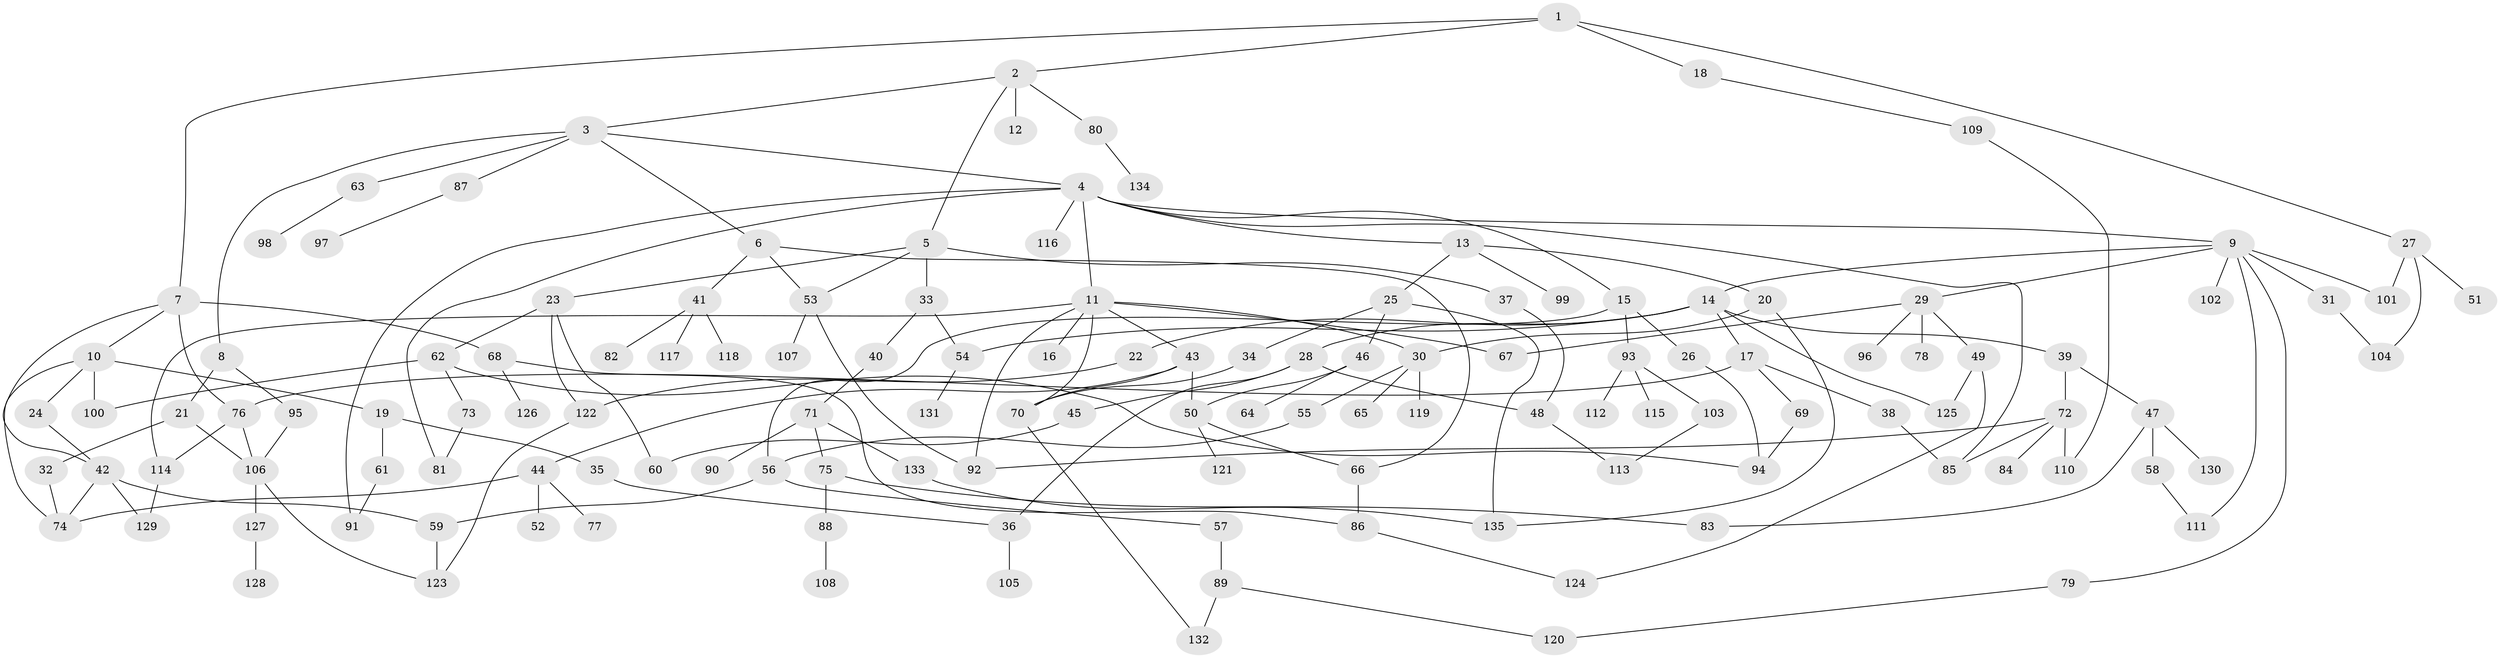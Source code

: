 // Generated by graph-tools (version 1.1) at 2025/13/03/09/25 04:13:36]
// undirected, 135 vertices, 181 edges
graph export_dot {
graph [start="1"]
  node [color=gray90,style=filled];
  1;
  2;
  3;
  4;
  5;
  6;
  7;
  8;
  9;
  10;
  11;
  12;
  13;
  14;
  15;
  16;
  17;
  18;
  19;
  20;
  21;
  22;
  23;
  24;
  25;
  26;
  27;
  28;
  29;
  30;
  31;
  32;
  33;
  34;
  35;
  36;
  37;
  38;
  39;
  40;
  41;
  42;
  43;
  44;
  45;
  46;
  47;
  48;
  49;
  50;
  51;
  52;
  53;
  54;
  55;
  56;
  57;
  58;
  59;
  60;
  61;
  62;
  63;
  64;
  65;
  66;
  67;
  68;
  69;
  70;
  71;
  72;
  73;
  74;
  75;
  76;
  77;
  78;
  79;
  80;
  81;
  82;
  83;
  84;
  85;
  86;
  87;
  88;
  89;
  90;
  91;
  92;
  93;
  94;
  95;
  96;
  97;
  98;
  99;
  100;
  101;
  102;
  103;
  104;
  105;
  106;
  107;
  108;
  109;
  110;
  111;
  112;
  113;
  114;
  115;
  116;
  117;
  118;
  119;
  120;
  121;
  122;
  123;
  124;
  125;
  126;
  127;
  128;
  129;
  130;
  131;
  132;
  133;
  134;
  135;
  1 -- 2;
  1 -- 7;
  1 -- 18;
  1 -- 27;
  2 -- 3;
  2 -- 5;
  2 -- 12;
  2 -- 80;
  3 -- 4;
  3 -- 6;
  3 -- 8;
  3 -- 63;
  3 -- 87;
  4 -- 9;
  4 -- 11;
  4 -- 13;
  4 -- 15;
  4 -- 81;
  4 -- 116;
  4 -- 85;
  4 -- 91;
  5 -- 23;
  5 -- 33;
  5 -- 37;
  5 -- 53;
  6 -- 41;
  6 -- 66;
  6 -- 53;
  7 -- 10;
  7 -- 42;
  7 -- 68;
  7 -- 76;
  8 -- 21;
  8 -- 95;
  9 -- 14;
  9 -- 29;
  9 -- 31;
  9 -- 79;
  9 -- 102;
  9 -- 111;
  9 -- 101;
  10 -- 19;
  10 -- 24;
  10 -- 74;
  10 -- 100;
  11 -- 16;
  11 -- 30;
  11 -- 43;
  11 -- 67;
  11 -- 92;
  11 -- 114;
  11 -- 70;
  13 -- 20;
  13 -- 25;
  13 -- 99;
  14 -- 17;
  14 -- 22;
  14 -- 28;
  14 -- 39;
  14 -- 54;
  14 -- 125;
  15 -- 26;
  15 -- 56;
  15 -- 93;
  17 -- 38;
  17 -- 69;
  17 -- 76;
  18 -- 109;
  19 -- 35;
  19 -- 61;
  20 -- 30;
  20 -- 135;
  21 -- 32;
  21 -- 106;
  22 -- 122;
  23 -- 60;
  23 -- 62;
  23 -- 122;
  24 -- 42;
  25 -- 34;
  25 -- 46;
  25 -- 135;
  26 -- 94;
  27 -- 51;
  27 -- 101;
  27 -- 104;
  28 -- 45;
  28 -- 48;
  28 -- 36;
  29 -- 49;
  29 -- 78;
  29 -- 96;
  29 -- 67;
  30 -- 55;
  30 -- 65;
  30 -- 119;
  31 -- 104;
  32 -- 74;
  33 -- 40;
  33 -- 54;
  34 -- 70;
  35 -- 36;
  36 -- 105;
  37 -- 48;
  38 -- 85;
  39 -- 47;
  39 -- 72;
  40 -- 71;
  41 -- 82;
  41 -- 117;
  41 -- 118;
  42 -- 59;
  42 -- 129;
  42 -- 74;
  43 -- 44;
  43 -- 50;
  43 -- 70;
  44 -- 52;
  44 -- 77;
  44 -- 74;
  45 -- 60;
  46 -- 64;
  46 -- 50;
  47 -- 58;
  47 -- 130;
  47 -- 83;
  48 -- 113;
  49 -- 124;
  49 -- 125;
  50 -- 121;
  50 -- 66;
  53 -- 107;
  53 -- 92;
  54 -- 131;
  55 -- 56;
  56 -- 57;
  56 -- 59;
  57 -- 89;
  58 -- 111;
  59 -- 123;
  61 -- 91;
  62 -- 73;
  62 -- 100;
  62 -- 94;
  63 -- 98;
  66 -- 86;
  68 -- 126;
  68 -- 86;
  69 -- 94;
  70 -- 132;
  71 -- 75;
  71 -- 90;
  71 -- 133;
  72 -- 84;
  72 -- 92;
  72 -- 85;
  72 -- 110;
  73 -- 81;
  75 -- 83;
  75 -- 88;
  76 -- 106;
  76 -- 114;
  79 -- 120;
  80 -- 134;
  86 -- 124;
  87 -- 97;
  88 -- 108;
  89 -- 132;
  89 -- 120;
  93 -- 103;
  93 -- 112;
  93 -- 115;
  95 -- 106;
  103 -- 113;
  106 -- 127;
  106 -- 123;
  109 -- 110;
  114 -- 129;
  122 -- 123;
  127 -- 128;
  133 -- 135;
}
